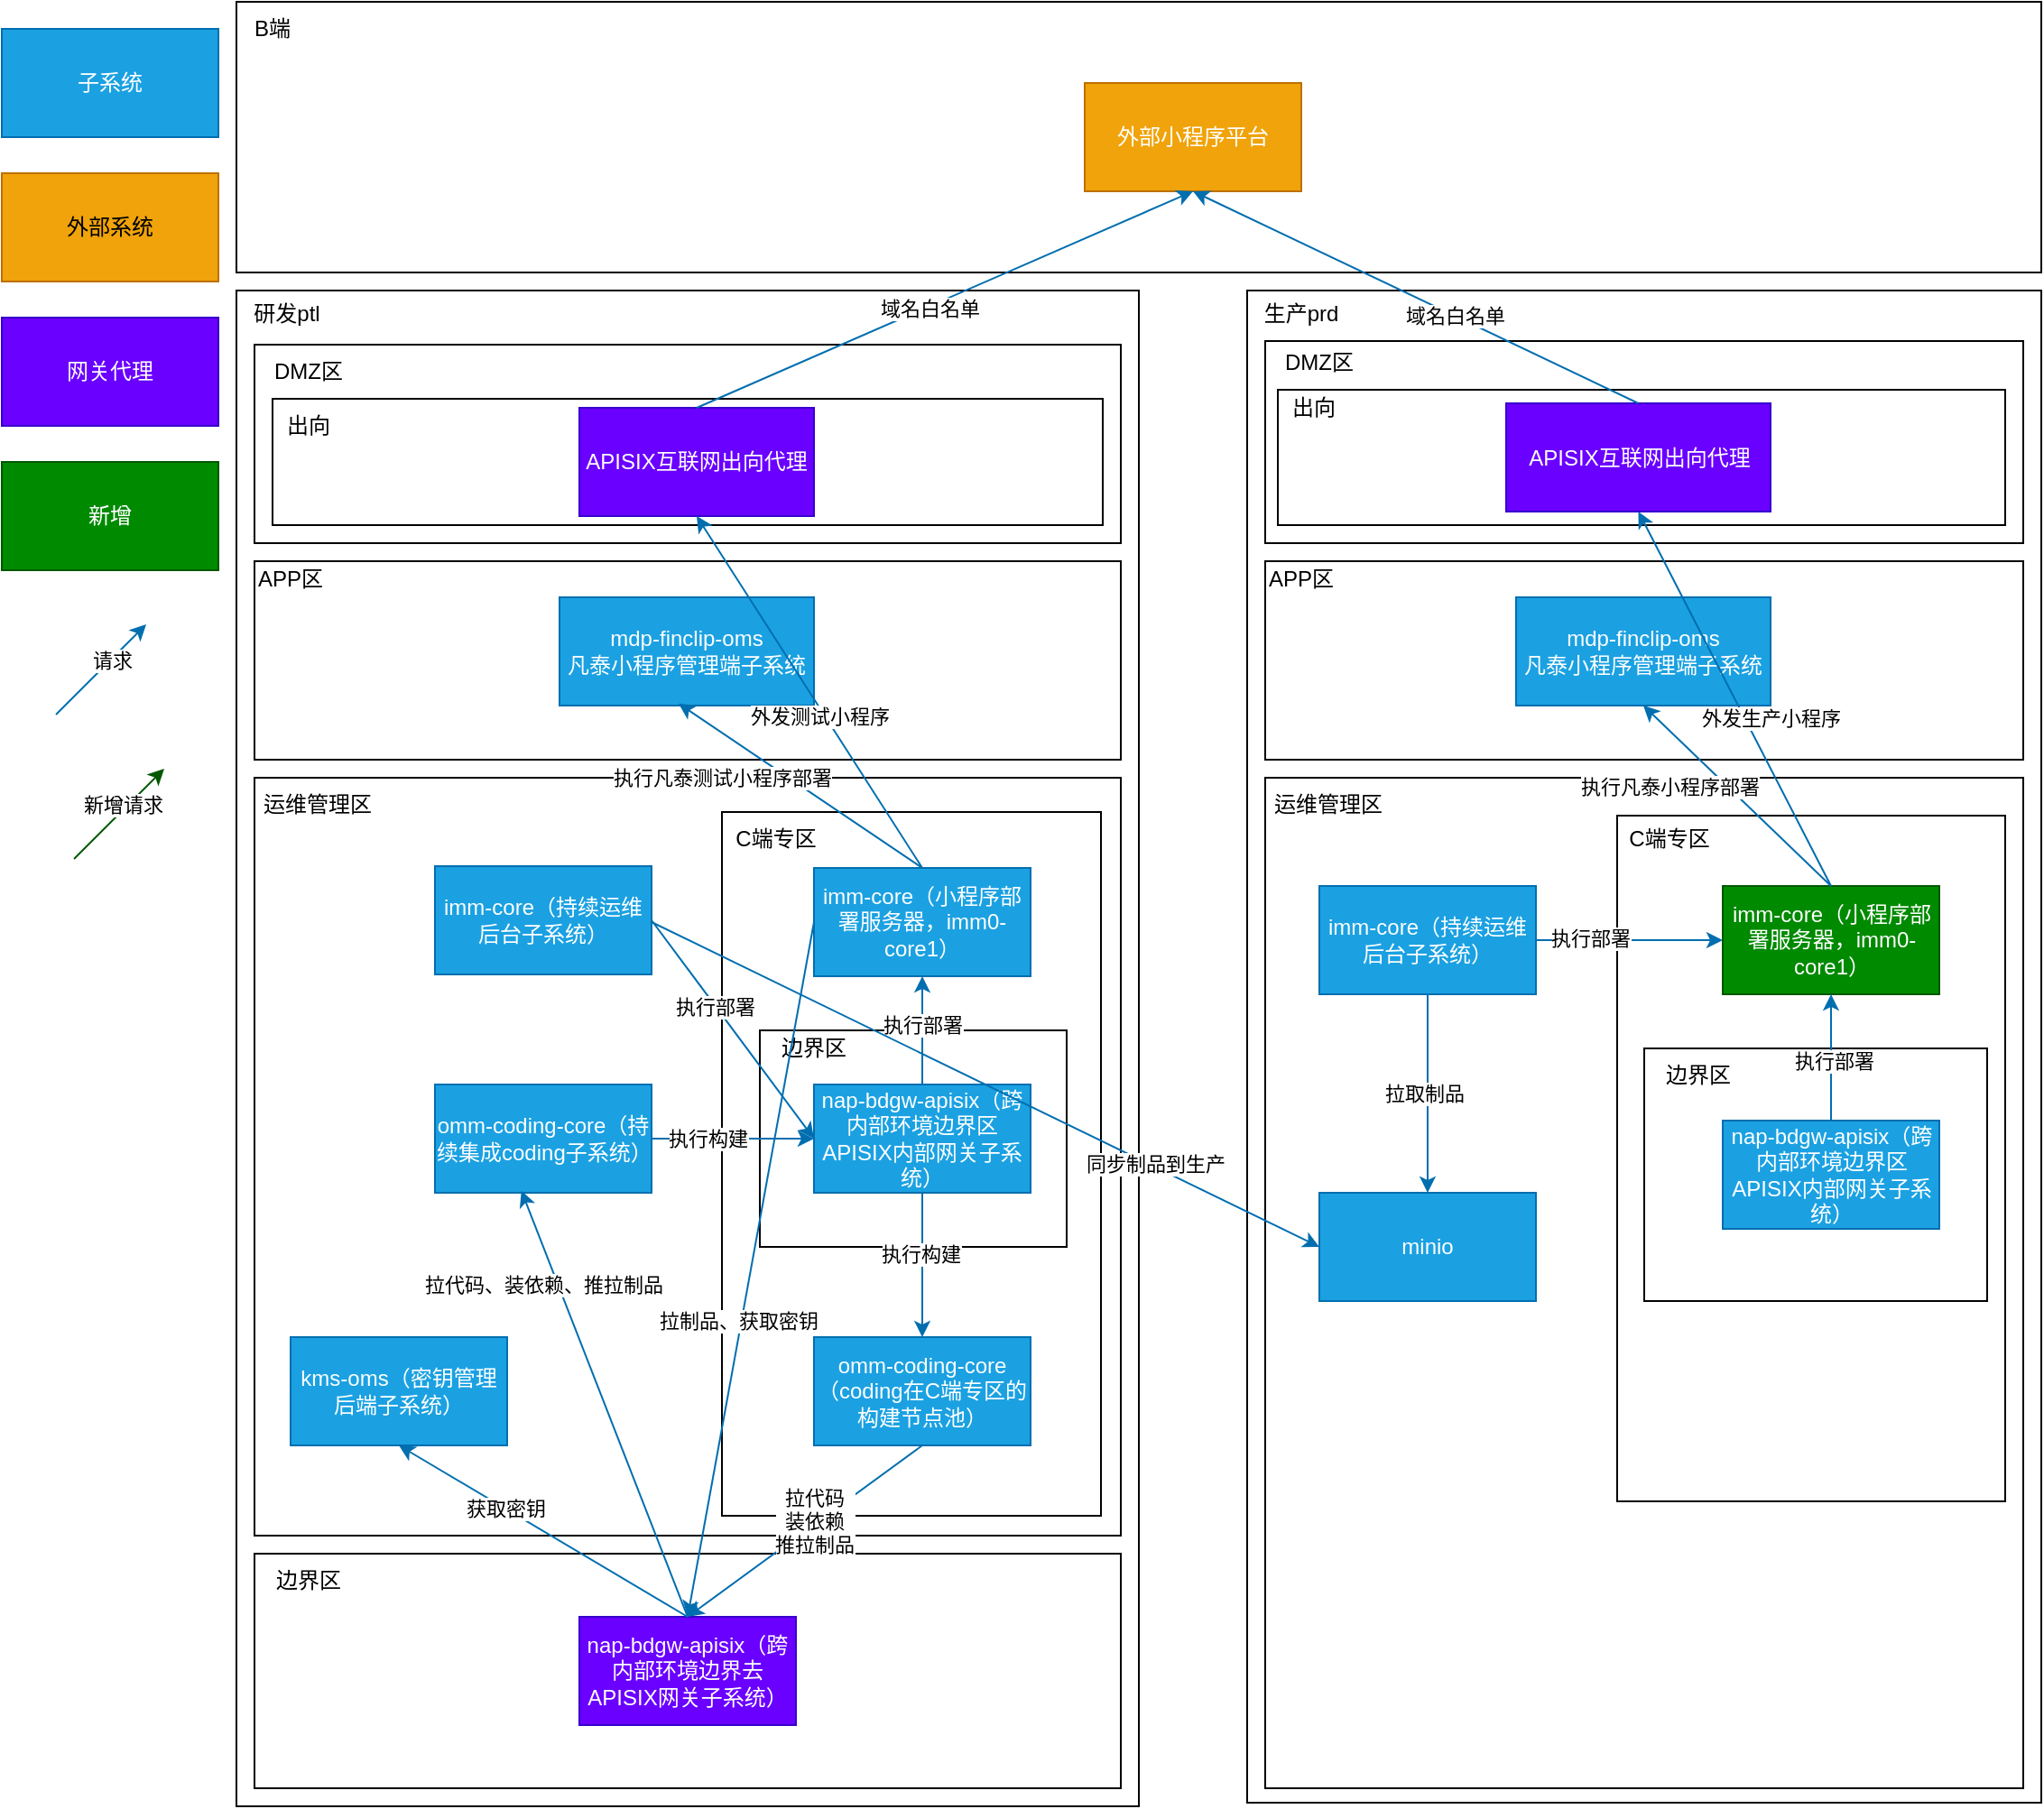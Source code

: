 <mxfile version="21.6.5" type="github">
  <diagram name="第 1 页" id="IvNa59Fz9F3UyReQX0pq">
    <mxGraphModel dx="1744" dy="2010" grid="1" gridSize="10" guides="1" tooltips="1" connect="1" arrows="1" fold="1" page="1" pageScale="1" pageWidth="827" pageHeight="1169" math="0" shadow="0">
      <root>
        <mxCell id="0" />
        <mxCell id="1" parent="0" />
        <mxCell id="60fHY_pFlaiAmWr8tQPw-19" value="" style="rounded=0;whiteSpace=wrap;html=1;" vertex="1" parent="1">
          <mxGeometry x="250" y="-130" width="500" height="840" as="geometry" />
        </mxCell>
        <mxCell id="60fHY_pFlaiAmWr8tQPw-1" value="" style="whiteSpace=wrap;html=1;" vertex="1" parent="1">
          <mxGeometry x="260" y="140" width="480" height="420" as="geometry" />
        </mxCell>
        <mxCell id="60fHY_pFlaiAmWr8tQPw-2" value="" style="rounded=0;whiteSpace=wrap;html=1;" vertex="1" parent="1">
          <mxGeometry x="320" y="600" width="120" height="60" as="geometry" />
        </mxCell>
        <mxCell id="60fHY_pFlaiAmWr8tQPw-3" value="运维管理区" style="text;html=1;strokeColor=none;fillColor=none;align=center;verticalAlign=middle;whiteSpace=wrap;rounded=0;" vertex="1" parent="1">
          <mxGeometry x="260" y="140" width="70" height="30" as="geometry" />
        </mxCell>
        <mxCell id="60fHY_pFlaiAmWr8tQPw-4" value="" style="rounded=0;whiteSpace=wrap;html=1;" vertex="1" parent="1">
          <mxGeometry x="260" y="570" width="480" height="130" as="geometry" />
        </mxCell>
        <mxCell id="60fHY_pFlaiAmWr8tQPw-5" value="边界区" style="text;html=1;strokeColor=none;fillColor=none;align=center;verticalAlign=middle;whiteSpace=wrap;rounded=0;" vertex="1" parent="1">
          <mxGeometry x="260" y="570" width="60" height="30" as="geometry" />
        </mxCell>
        <mxCell id="60fHY_pFlaiAmWr8tQPw-6" value="nap-bdgw-apisix（跨内部环境边界去APISIX网关子系统）" style="rounded=0;whiteSpace=wrap;html=1;fillColor=#6a00ff;fontColor=#ffffff;strokeColor=#3700CC;" vertex="1" parent="1">
          <mxGeometry x="440" y="605" width="120" height="60" as="geometry" />
        </mxCell>
        <mxCell id="60fHY_pFlaiAmWr8tQPw-7" value="kms-oms（密钥管理后端子系统）" style="rounded=0;whiteSpace=wrap;html=1;fillColor=#1ba1e2;fontColor=#ffffff;strokeColor=#006EAF;" vertex="1" parent="1">
          <mxGeometry x="280" y="450" width="120" height="60" as="geometry" />
        </mxCell>
        <mxCell id="60fHY_pFlaiAmWr8tQPw-8" value="omm-coding-core（持续集成coding子系统）" style="rounded=0;whiteSpace=wrap;html=1;fillColor=#1ba1e2;fontColor=#ffffff;strokeColor=#006EAF;" vertex="1" parent="1">
          <mxGeometry x="360" y="310" width="120" height="60" as="geometry" />
        </mxCell>
        <mxCell id="60fHY_pFlaiAmWr8tQPw-9" value="imm-core（持续运维后台子系统）" style="rounded=0;whiteSpace=wrap;html=1;fillColor=#1ba1e2;fontColor=#ffffff;strokeColor=#006EAF;" vertex="1" parent="1">
          <mxGeometry x="360" y="189" width="120" height="60" as="geometry" />
        </mxCell>
        <mxCell id="60fHY_pFlaiAmWr8tQPw-13" value="" style="rounded=0;whiteSpace=wrap;html=1;" vertex="1" parent="1">
          <mxGeometry x="519" y="159" width="210" height="390" as="geometry" />
        </mxCell>
        <mxCell id="60fHY_pFlaiAmWr8tQPw-10" value="imm-core（小程序部署服务器，imm0-core1）" style="rounded=0;whiteSpace=wrap;html=1;fillColor=#1ba1e2;fontColor=#ffffff;strokeColor=#006EAF;" vertex="1" parent="1">
          <mxGeometry x="570" y="190" width="120" height="60" as="geometry" />
        </mxCell>
        <mxCell id="60fHY_pFlaiAmWr8tQPw-12" value="omm-coding-core（coding在C端专区的构建节点池）" style="rounded=0;whiteSpace=wrap;html=1;fillColor=#1ba1e2;fontColor=#ffffff;strokeColor=#006EAF;" vertex="1" parent="1">
          <mxGeometry x="570" y="450" width="120" height="60" as="geometry" />
        </mxCell>
        <mxCell id="60fHY_pFlaiAmWr8tQPw-14" value="C端专区" style="text;html=1;strokeColor=none;fillColor=none;align=center;verticalAlign=middle;whiteSpace=wrap;rounded=0;" vertex="1" parent="1">
          <mxGeometry x="519" y="159" width="60" height="30" as="geometry" />
        </mxCell>
        <mxCell id="60fHY_pFlaiAmWr8tQPw-15" value="" style="rounded=0;whiteSpace=wrap;html=1;" vertex="1" parent="1">
          <mxGeometry x="260" y="-100" width="480" height="110" as="geometry" />
        </mxCell>
        <mxCell id="60fHY_pFlaiAmWr8tQPw-16" value="DMZ区" style="text;html=1;strokeColor=none;fillColor=none;align=center;verticalAlign=middle;whiteSpace=wrap;rounded=0;" vertex="1" parent="1">
          <mxGeometry x="260" y="-100" width="60" height="30" as="geometry" />
        </mxCell>
        <mxCell id="60fHY_pFlaiAmWr8tQPw-17" value="" style="rounded=0;whiteSpace=wrap;html=1;" vertex="1" parent="1">
          <mxGeometry x="270" y="-70" width="460" height="70" as="geometry" />
        </mxCell>
        <mxCell id="60fHY_pFlaiAmWr8tQPw-18" value="出向" style="text;html=1;strokeColor=none;fillColor=none;align=center;verticalAlign=middle;whiteSpace=wrap;rounded=0;" vertex="1" parent="1">
          <mxGeometry x="260" y="-70" width="60" height="30" as="geometry" />
        </mxCell>
        <mxCell id="60fHY_pFlaiAmWr8tQPw-20" value="研发ptl" style="text;html=1;strokeColor=none;fillColor=none;align=center;verticalAlign=middle;whiteSpace=wrap;rounded=0;" vertex="1" parent="1">
          <mxGeometry x="248" y="-132" width="60" height="30" as="geometry" />
        </mxCell>
        <mxCell id="60fHY_pFlaiAmWr8tQPw-21" value="" style="rounded=0;whiteSpace=wrap;html=1;" vertex="1" parent="1">
          <mxGeometry x="810" y="-130" width="440" height="838" as="geometry" />
        </mxCell>
        <mxCell id="60fHY_pFlaiAmWr8tQPw-22" value="生产prd" style="text;html=1;strokeColor=none;fillColor=none;align=center;verticalAlign=middle;whiteSpace=wrap;rounded=0;" vertex="1" parent="1">
          <mxGeometry x="810" y="-132" width="60" height="30" as="geometry" />
        </mxCell>
        <mxCell id="60fHY_pFlaiAmWr8tQPw-23" value="" style="rounded=0;whiteSpace=wrap;html=1;" vertex="1" parent="1">
          <mxGeometry x="820" y="-102" width="420" height="112" as="geometry" />
        </mxCell>
        <mxCell id="60fHY_pFlaiAmWr8tQPw-24" value="DMZ区" style="text;html=1;strokeColor=none;fillColor=none;align=center;verticalAlign=middle;whiteSpace=wrap;rounded=0;" vertex="1" parent="1">
          <mxGeometry x="820" y="-105" width="60" height="30" as="geometry" />
        </mxCell>
        <mxCell id="60fHY_pFlaiAmWr8tQPw-25" value="" style="rounded=0;whiteSpace=wrap;html=1;" vertex="1" parent="1">
          <mxGeometry x="827" y="-75" width="403" height="75" as="geometry" />
        </mxCell>
        <mxCell id="60fHY_pFlaiAmWr8tQPw-26" value="出向" style="text;html=1;strokeColor=none;fillColor=none;align=center;verticalAlign=middle;whiteSpace=wrap;rounded=0;" vertex="1" parent="1">
          <mxGeometry x="817" y="-80" width="60" height="30" as="geometry" />
        </mxCell>
        <mxCell id="60fHY_pFlaiAmWr8tQPw-27" value="APISIX互联网出向代理" style="rounded=0;whiteSpace=wrap;html=1;fillColor=#6a00ff;fontColor=#ffffff;strokeColor=#3700CC;" vertex="1" parent="1">
          <mxGeometry x="440" y="-65" width="130" height="60" as="geometry" />
        </mxCell>
        <mxCell id="60fHY_pFlaiAmWr8tQPw-28" value="APISIX互联网出向代理" style="rounded=0;whiteSpace=wrap;html=1;fillColor=#6a00ff;fontColor=#ffffff;strokeColor=#3700CC;" vertex="1" parent="1">
          <mxGeometry x="953.5" y="-67.5" width="146.5" height="60" as="geometry" />
        </mxCell>
        <mxCell id="60fHY_pFlaiAmWr8tQPw-29" value="" style="rounded=0;whiteSpace=wrap;html=1;" vertex="1" parent="1">
          <mxGeometry x="820" y="140" width="420" height="560" as="geometry" />
        </mxCell>
        <mxCell id="60fHY_pFlaiAmWr8tQPw-30" value="运维管理区" style="text;html=1;strokeColor=none;fillColor=none;align=center;verticalAlign=middle;whiteSpace=wrap;rounded=0;" vertex="1" parent="1">
          <mxGeometry x="820" y="140" width="70" height="30" as="geometry" />
        </mxCell>
        <mxCell id="60fHY_pFlaiAmWr8tQPw-31" value="" style="rounded=0;whiteSpace=wrap;html=1;" vertex="1" parent="1">
          <mxGeometry x="1015" y="161" width="215" height="380" as="geometry" />
        </mxCell>
        <mxCell id="60fHY_pFlaiAmWr8tQPw-32" value="C端专区" style="text;html=1;strokeColor=none;fillColor=none;align=center;verticalAlign=middle;whiteSpace=wrap;rounded=0;" vertex="1" parent="1">
          <mxGeometry x="1013.5" y="159" width="60" height="30" as="geometry" />
        </mxCell>
        <mxCell id="60fHY_pFlaiAmWr8tQPw-34" value="imm-core（小程序部署服务器，imm0-core1）" style="rounded=0;whiteSpace=wrap;html=1;fillColor=#008a00;fontColor=#ffffff;strokeColor=#005700;" vertex="1" parent="1">
          <mxGeometry x="1073.5" y="200" width="120" height="60" as="geometry" />
        </mxCell>
        <mxCell id="60fHY_pFlaiAmWr8tQPw-36" value="imm-core（持续运维后台子系统）" style="rounded=0;whiteSpace=wrap;html=1;fillColor=#1ba1e2;fontColor=#ffffff;strokeColor=#006EAF;" vertex="1" parent="1">
          <mxGeometry x="850" y="200" width="120" height="60" as="geometry" />
        </mxCell>
        <mxCell id="60fHY_pFlaiAmWr8tQPw-37" value="" style="rounded=0;whiteSpace=wrap;html=1;" vertex="1" parent="1">
          <mxGeometry x="260" y="20" width="480" height="110" as="geometry" />
        </mxCell>
        <mxCell id="60fHY_pFlaiAmWr8tQPw-38" value="APP区" style="text;html=1;strokeColor=none;fillColor=none;align=center;verticalAlign=middle;whiteSpace=wrap;rounded=0;" vertex="1" parent="1">
          <mxGeometry x="250" y="15" width="60" height="30" as="geometry" />
        </mxCell>
        <mxCell id="60fHY_pFlaiAmWr8tQPw-39" value="mdp-finclip-oms&lt;br&gt;凡泰小程序管理端子系统" style="rounded=0;whiteSpace=wrap;html=1;fillColor=#1ba1e2;fontColor=#ffffff;strokeColor=#006EAF;" vertex="1" parent="1">
          <mxGeometry x="429" y="40" width="141" height="60" as="geometry" />
        </mxCell>
        <mxCell id="60fHY_pFlaiAmWr8tQPw-40" value="" style="rounded=0;whiteSpace=wrap;html=1;" vertex="1" parent="1">
          <mxGeometry x="820" y="20" width="420" height="110" as="geometry" />
        </mxCell>
        <mxCell id="60fHY_pFlaiAmWr8tQPw-41" value="APP区" style="text;html=1;strokeColor=none;fillColor=none;align=center;verticalAlign=middle;whiteSpace=wrap;rounded=0;" vertex="1" parent="1">
          <mxGeometry x="810" y="15" width="60" height="30" as="geometry" />
        </mxCell>
        <mxCell id="60fHY_pFlaiAmWr8tQPw-42" value="mdp-finclip-oms&lt;br&gt;凡泰小程序管理端子系统" style="rounded=0;whiteSpace=wrap;html=1;fillColor=#1ba1e2;fontColor=#ffffff;strokeColor=#006EAF;" vertex="1" parent="1">
          <mxGeometry x="959" y="40" width="141" height="60" as="geometry" />
        </mxCell>
        <mxCell id="60fHY_pFlaiAmWr8tQPw-43" value="" style="rounded=0;whiteSpace=wrap;html=1;" vertex="1" parent="1">
          <mxGeometry x="250" y="-290" width="1000" height="150" as="geometry" />
        </mxCell>
        <mxCell id="60fHY_pFlaiAmWr8tQPw-44" value="B端" style="text;html=1;strokeColor=none;fillColor=none;align=center;verticalAlign=middle;whiteSpace=wrap;rounded=0;" vertex="1" parent="1">
          <mxGeometry x="240" y="-290" width="60" height="30" as="geometry" />
        </mxCell>
        <mxCell id="60fHY_pFlaiAmWr8tQPw-45" value="外部小程序平台" style="rounded=0;whiteSpace=wrap;html=1;fillColor=#f0a30a;fontColor=#FFFFFF;strokeColor=#BD7000;" vertex="1" parent="1">
          <mxGeometry x="720" y="-245" width="120" height="60" as="geometry" />
        </mxCell>
        <mxCell id="60fHY_pFlaiAmWr8tQPw-46" value="" style="endArrow=classic;html=1;rounded=0;exitX=0.5;exitY=0;exitDx=0;exitDy=0;entryX=0.5;entryY=1;entryDx=0;entryDy=0;fillColor=#1ba1e2;strokeColor=#006EAF;" edge="1" parent="1" source="60fHY_pFlaiAmWr8tQPw-6" target="60fHY_pFlaiAmWr8tQPw-7">
          <mxGeometry width="50" height="50" relative="1" as="geometry">
            <mxPoint x="630" y="390" as="sourcePoint" />
            <mxPoint x="680" y="340" as="targetPoint" />
          </mxGeometry>
        </mxCell>
        <mxCell id="60fHY_pFlaiAmWr8tQPw-72" value="获取密钥" style="edgeLabel;html=1;align=center;verticalAlign=middle;resizable=0;points=[];" vertex="1" connectable="0" parent="60fHY_pFlaiAmWr8tQPw-46">
          <mxGeometry x="0.264" relative="1" as="geometry">
            <mxPoint as="offset" />
          </mxGeometry>
        </mxCell>
        <mxCell id="60fHY_pFlaiAmWr8tQPw-47" value="" style="endArrow=classic;html=1;rounded=0;exitX=0.5;exitY=0;exitDx=0;exitDy=0;entryX=0.399;entryY=0.981;entryDx=0;entryDy=0;fillColor=#1ba1e2;strokeColor=#006EAF;entryPerimeter=0;" edge="1" parent="1" source="60fHY_pFlaiAmWr8tQPw-6" target="60fHY_pFlaiAmWr8tQPw-8">
          <mxGeometry width="50" height="50" relative="1" as="geometry">
            <mxPoint x="510" y="615" as="sourcePoint" />
            <mxPoint x="350" y="520" as="targetPoint" />
          </mxGeometry>
        </mxCell>
        <mxCell id="60fHY_pFlaiAmWr8tQPw-73" value="拉代码、装依赖、推拉制品" style="edgeLabel;html=1;align=center;verticalAlign=middle;resizable=0;points=[];" vertex="1" connectable="0" parent="60fHY_pFlaiAmWr8tQPw-47">
          <mxGeometry x="0.724" y="3" relative="1" as="geometry">
            <mxPoint x="2" y="18" as="offset" />
          </mxGeometry>
        </mxCell>
        <mxCell id="60fHY_pFlaiAmWr8tQPw-48" value="" style="endArrow=classic;html=1;rounded=0;exitX=0.5;exitY=1;exitDx=0;exitDy=0;fillColor=#1ba1e2;strokeColor=#006EAF;entryX=0.5;entryY=0;entryDx=0;entryDy=0;" edge="1" parent="1" source="60fHY_pFlaiAmWr8tQPw-12" target="60fHY_pFlaiAmWr8tQPw-6">
          <mxGeometry width="50" height="50" relative="1" as="geometry">
            <mxPoint x="510" y="615" as="sourcePoint" />
            <mxPoint x="500" y="600" as="targetPoint" />
          </mxGeometry>
        </mxCell>
        <mxCell id="60fHY_pFlaiAmWr8tQPw-75" value="拉代码&lt;br&gt;装依赖&lt;br&gt;推拉制品" style="edgeLabel;html=1;align=center;verticalAlign=middle;resizable=0;points=[];" vertex="1" connectable="0" parent="60fHY_pFlaiAmWr8tQPw-48">
          <mxGeometry x="-0.092" y="-2" relative="1" as="geometry">
            <mxPoint as="offset" />
          </mxGeometry>
        </mxCell>
        <mxCell id="60fHY_pFlaiAmWr8tQPw-50" value="" style="rounded=0;whiteSpace=wrap;html=1;" vertex="1" parent="1">
          <mxGeometry x="540" y="280" width="170" height="120" as="geometry" />
        </mxCell>
        <mxCell id="60fHY_pFlaiAmWr8tQPw-11" value="nap-bdgw-apisix（跨内部环境边界区APISIX内部网关子系统）" style="rounded=0;whiteSpace=wrap;html=1;fillColor=#1ba1e2;fontColor=#ffffff;strokeColor=#006EAF;" vertex="1" parent="1">
          <mxGeometry x="570" y="310" width="120" height="60" as="geometry" />
        </mxCell>
        <mxCell id="60fHY_pFlaiAmWr8tQPw-51" value="边界区" style="text;html=1;strokeColor=none;fillColor=none;align=center;verticalAlign=middle;whiteSpace=wrap;rounded=0;" vertex="1" parent="1">
          <mxGeometry x="540" y="275" width="60" height="30" as="geometry" />
        </mxCell>
        <mxCell id="60fHY_pFlaiAmWr8tQPw-52" value="" style="endArrow=classic;html=1;rounded=0;exitX=0.5;exitY=1;exitDx=0;exitDy=0;fillColor=#1ba1e2;strokeColor=#006EAF;" edge="1" parent="1" source="60fHY_pFlaiAmWr8tQPw-11" target="60fHY_pFlaiAmWr8tQPw-12">
          <mxGeometry width="50" height="50" relative="1" as="geometry">
            <mxPoint x="640" y="520" as="sourcePoint" />
            <mxPoint x="510" y="615" as="targetPoint" />
          </mxGeometry>
        </mxCell>
        <mxCell id="60fHY_pFlaiAmWr8tQPw-76" value="执行构建" style="edgeLabel;html=1;align=center;verticalAlign=middle;resizable=0;points=[];" vertex="1" connectable="0" parent="60fHY_pFlaiAmWr8tQPw-52">
          <mxGeometry x="-0.166" y="-1" relative="1" as="geometry">
            <mxPoint as="offset" />
          </mxGeometry>
        </mxCell>
        <mxCell id="60fHY_pFlaiAmWr8tQPw-53" value="" style="endArrow=classic;html=1;rounded=0;exitX=0.5;exitY=0;exitDx=0;exitDy=0;fillColor=#1ba1e2;strokeColor=#006EAF;entryX=0.5;entryY=1;entryDx=0;entryDy=0;" edge="1" parent="1" source="60fHY_pFlaiAmWr8tQPw-11" target="60fHY_pFlaiAmWr8tQPw-10">
          <mxGeometry width="50" height="50" relative="1" as="geometry">
            <mxPoint x="640" y="380" as="sourcePoint" />
            <mxPoint x="640" y="460" as="targetPoint" />
          </mxGeometry>
        </mxCell>
        <mxCell id="60fHY_pFlaiAmWr8tQPw-83" value="执行部署" style="edgeLabel;html=1;align=center;verticalAlign=middle;resizable=0;points=[];" vertex="1" connectable="0" parent="60fHY_pFlaiAmWr8tQPw-53">
          <mxGeometry x="0.123" relative="1" as="geometry">
            <mxPoint as="offset" />
          </mxGeometry>
        </mxCell>
        <mxCell id="60fHY_pFlaiAmWr8tQPw-54" value="" style="endArrow=classic;html=1;rounded=0;exitX=0;exitY=0.5;exitDx=0;exitDy=0;fillColor=#1ba1e2;strokeColor=#006EAF;entryX=0.5;entryY=0;entryDx=0;entryDy=0;" edge="1" parent="1" source="60fHY_pFlaiAmWr8tQPw-10" target="60fHY_pFlaiAmWr8tQPw-6">
          <mxGeometry width="50" height="50" relative="1" as="geometry">
            <mxPoint x="640" y="320" as="sourcePoint" />
            <mxPoint x="640" y="260" as="targetPoint" />
          </mxGeometry>
        </mxCell>
        <mxCell id="60fHY_pFlaiAmWr8tQPw-74" value="拉制品、获取密钥" style="edgeLabel;html=1;align=center;verticalAlign=middle;resizable=0;points=[];" vertex="1" connectable="0" parent="60fHY_pFlaiAmWr8tQPw-54">
          <mxGeometry x="0.223" y="1" relative="1" as="geometry">
            <mxPoint y="-15" as="offset" />
          </mxGeometry>
        </mxCell>
        <mxCell id="60fHY_pFlaiAmWr8tQPw-55" value="" style="endArrow=classic;html=1;rounded=0;exitX=1;exitY=0.5;exitDx=0;exitDy=0;fillColor=#1ba1e2;strokeColor=#006EAF;entryX=0;entryY=0.5;entryDx=0;entryDy=0;" edge="1" parent="1" source="60fHY_pFlaiAmWr8tQPw-9" target="60fHY_pFlaiAmWr8tQPw-11">
          <mxGeometry width="50" height="50" relative="1" as="geometry">
            <mxPoint x="580" y="230" as="sourcePoint" />
            <mxPoint x="510" y="615" as="targetPoint" />
          </mxGeometry>
        </mxCell>
        <mxCell id="60fHY_pFlaiAmWr8tQPw-78" value="执行部署" style="edgeLabel;html=1;align=center;verticalAlign=middle;resizable=0;points=[];" vertex="1" connectable="0" parent="60fHY_pFlaiAmWr8tQPw-55">
          <mxGeometry x="-0.216" y="-1" relative="1" as="geometry">
            <mxPoint as="offset" />
          </mxGeometry>
        </mxCell>
        <mxCell id="60fHY_pFlaiAmWr8tQPw-56" value="" style="endArrow=classic;html=1;rounded=0;exitX=1;exitY=0.5;exitDx=0;exitDy=0;fillColor=#1ba1e2;strokeColor=#006EAF;entryX=0;entryY=0.5;entryDx=0;entryDy=0;" edge="1" parent="1" source="60fHY_pFlaiAmWr8tQPw-8" target="60fHY_pFlaiAmWr8tQPw-11">
          <mxGeometry width="50" height="50" relative="1" as="geometry">
            <mxPoint x="490" y="229" as="sourcePoint" />
            <mxPoint x="580" y="350" as="targetPoint" />
          </mxGeometry>
        </mxCell>
        <mxCell id="60fHY_pFlaiAmWr8tQPw-77" value="执行构建" style="edgeLabel;html=1;align=center;verticalAlign=middle;resizable=0;points=[];" vertex="1" connectable="0" parent="60fHY_pFlaiAmWr8tQPw-56">
          <mxGeometry x="-0.571" y="-2" relative="1" as="geometry">
            <mxPoint x="11" y="-2" as="offset" />
          </mxGeometry>
        </mxCell>
        <mxCell id="60fHY_pFlaiAmWr8tQPw-57" value="" style="endArrow=classic;html=1;rounded=0;exitX=0.5;exitY=0;exitDx=0;exitDy=0;fillColor=#1ba1e2;strokeColor=#006EAF;entryX=0.5;entryY=1;entryDx=0;entryDy=0;" edge="1" parent="1" source="60fHY_pFlaiAmWr8tQPw-10" target="60fHY_pFlaiAmWr8tQPw-27">
          <mxGeometry width="50" height="50" relative="1" as="geometry">
            <mxPoint x="490" y="350" as="sourcePoint" />
            <mxPoint x="580" y="350" as="targetPoint" />
          </mxGeometry>
        </mxCell>
        <mxCell id="60fHY_pFlaiAmWr8tQPw-81" value="外发测试小程序" style="edgeLabel;html=1;align=center;verticalAlign=middle;resizable=0;points=[];" vertex="1" connectable="0" parent="60fHY_pFlaiAmWr8tQPw-57">
          <mxGeometry x="-0.132" y="3" relative="1" as="geometry">
            <mxPoint y="-1" as="offset" />
          </mxGeometry>
        </mxCell>
        <mxCell id="60fHY_pFlaiAmWr8tQPw-59" value="" style="endArrow=classic;html=1;rounded=0;exitX=0.5;exitY=0;exitDx=0;exitDy=0;fillColor=#1ba1e2;strokeColor=#006EAF;entryX=0.5;entryY=1;entryDx=0;entryDy=0;" edge="1" parent="1" source="60fHY_pFlaiAmWr8tQPw-27" target="60fHY_pFlaiAmWr8tQPw-45">
          <mxGeometry width="50" height="50" relative="1" as="geometry">
            <mxPoint x="640" y="200" as="sourcePoint" />
            <mxPoint x="515" y="5" as="targetPoint" />
          </mxGeometry>
        </mxCell>
        <mxCell id="60fHY_pFlaiAmWr8tQPw-85" value="域名白名单" style="edgeLabel;html=1;align=center;verticalAlign=middle;resizable=0;points=[];" vertex="1" connectable="0" parent="60fHY_pFlaiAmWr8tQPw-59">
          <mxGeometry x="-0.062" y="-1" relative="1" as="geometry">
            <mxPoint as="offset" />
          </mxGeometry>
        </mxCell>
        <mxCell id="60fHY_pFlaiAmWr8tQPw-60" value="" style="endArrow=classic;html=1;rounded=0;exitX=0.5;exitY=0;exitDx=0;exitDy=0;fillColor=#1ba1e2;strokeColor=#006EAF;entryX=0.468;entryY=0.981;entryDx=0;entryDy=0;entryPerimeter=0;" edge="1" parent="1" source="60fHY_pFlaiAmWr8tQPw-10" target="60fHY_pFlaiAmWr8tQPw-39">
          <mxGeometry width="50" height="50" relative="1" as="geometry">
            <mxPoint x="640" y="200" as="sourcePoint" />
            <mxPoint x="515" y="5" as="targetPoint" />
          </mxGeometry>
        </mxCell>
        <mxCell id="60fHY_pFlaiAmWr8tQPw-84" value="执行凡泰测试小程序部署" style="edgeLabel;html=1;align=center;verticalAlign=middle;resizable=0;points=[];" vertex="1" connectable="0" parent="60fHY_pFlaiAmWr8tQPw-60">
          <mxGeometry x="-0.028" y="-1" relative="1" as="geometry">
            <mxPoint x="-46" y="-5" as="offset" />
          </mxGeometry>
        </mxCell>
        <mxCell id="60fHY_pFlaiAmWr8tQPw-61" value="" style="endArrow=classic;html=1;rounded=0;exitX=0.5;exitY=0;exitDx=0;exitDy=0;fillColor=#1ba1e2;strokeColor=#006EAF;entryX=0.5;entryY=1;entryDx=0;entryDy=0;" edge="1" parent="1" source="60fHY_pFlaiAmWr8tQPw-28" target="60fHY_pFlaiAmWr8tQPw-45">
          <mxGeometry width="50" height="50" relative="1" as="geometry">
            <mxPoint x="515" y="-55" as="sourcePoint" />
            <mxPoint x="760" y="-175" as="targetPoint" />
          </mxGeometry>
        </mxCell>
        <mxCell id="60fHY_pFlaiAmWr8tQPw-86" value="域名白名单" style="edgeLabel;html=1;align=center;verticalAlign=middle;resizable=0;points=[];" vertex="1" connectable="0" parent="60fHY_pFlaiAmWr8tQPw-61">
          <mxGeometry x="-0.17" relative="1" as="geometry">
            <mxPoint as="offset" />
          </mxGeometry>
        </mxCell>
        <mxCell id="60fHY_pFlaiAmWr8tQPw-62" value="" style="endArrow=classic;html=1;rounded=0;exitX=0.5;exitY=0;exitDx=0;exitDy=0;fillColor=#1ba1e2;strokeColor=#006EAF;entryX=0.5;entryY=1;entryDx=0;entryDy=0;" edge="1" parent="1" source="60fHY_pFlaiAmWr8tQPw-34" target="60fHY_pFlaiAmWr8tQPw-42">
          <mxGeometry width="50" height="50" relative="1" as="geometry">
            <mxPoint x="1037" y="-58" as="sourcePoint" />
            <mxPoint x="760" y="-175" as="targetPoint" />
          </mxGeometry>
        </mxCell>
        <mxCell id="60fHY_pFlaiAmWr8tQPw-90" value="执行凡泰小程序部署" style="edgeLabel;html=1;align=center;verticalAlign=middle;resizable=0;points=[];" vertex="1" connectable="0" parent="60fHY_pFlaiAmWr8tQPw-62">
          <mxGeometry x="0.119" y="1" relative="1" as="geometry">
            <mxPoint x="-31" as="offset" />
          </mxGeometry>
        </mxCell>
        <mxCell id="60fHY_pFlaiAmWr8tQPw-63" value="" style="endArrow=classic;html=1;rounded=0;fillColor=#1ba1e2;strokeColor=#006EAF;entryX=0.5;entryY=1;entryDx=0;entryDy=0;exitX=0.5;exitY=0;exitDx=0;exitDy=0;" edge="1" parent="1" source="60fHY_pFlaiAmWr8tQPw-34" target="60fHY_pFlaiAmWr8tQPw-28">
          <mxGeometry width="50" height="50" relative="1" as="geometry">
            <mxPoint x="1540" y="150" as="sourcePoint" />
            <mxPoint x="1040" y="110" as="targetPoint" />
          </mxGeometry>
        </mxCell>
        <mxCell id="60fHY_pFlaiAmWr8tQPw-89" value="外发生产小程序" style="edgeLabel;html=1;align=center;verticalAlign=middle;resizable=0;points=[];" vertex="1" connectable="0" parent="60fHY_pFlaiAmWr8tQPw-63">
          <mxGeometry x="-0.106" relative="1" as="geometry">
            <mxPoint x="14" as="offset" />
          </mxGeometry>
        </mxCell>
        <mxCell id="60fHY_pFlaiAmWr8tQPw-64" value="" style="endArrow=classic;html=1;rounded=0;fillColor=#1ba1e2;strokeColor=#006EAF;entryX=0;entryY=0.5;entryDx=0;entryDy=0;exitX=1;exitY=0.5;exitDx=0;exitDy=0;" edge="1" parent="1" source="60fHY_pFlaiAmWr8tQPw-36" target="60fHY_pFlaiAmWr8tQPw-34">
          <mxGeometry width="50" height="50" relative="1" as="geometry">
            <mxPoint x="1144" y="210" as="sourcePoint" />
            <mxPoint x="1037" y="3" as="targetPoint" />
          </mxGeometry>
        </mxCell>
        <mxCell id="60fHY_pFlaiAmWr8tQPw-88" value="执行部署" style="edgeLabel;html=1;align=center;verticalAlign=middle;resizable=0;points=[];" vertex="1" connectable="0" parent="60fHY_pFlaiAmWr8tQPw-64">
          <mxGeometry x="-0.423" y="1" relative="1" as="geometry">
            <mxPoint as="offset" />
          </mxGeometry>
        </mxCell>
        <mxCell id="60fHY_pFlaiAmWr8tQPw-65" value="" style="rounded=0;whiteSpace=wrap;html=1;" vertex="1" parent="1">
          <mxGeometry x="1030" y="290" width="190" height="140" as="geometry" />
        </mxCell>
        <mxCell id="60fHY_pFlaiAmWr8tQPw-66" value="边界区" style="text;html=1;strokeColor=none;fillColor=none;align=center;verticalAlign=middle;whiteSpace=wrap;rounded=0;" vertex="1" parent="1">
          <mxGeometry x="1030" y="290" width="60" height="30" as="geometry" />
        </mxCell>
        <mxCell id="60fHY_pFlaiAmWr8tQPw-67" value="nap-bdgw-apisix（跨内部环境边界区APISIX内部网关子系统）" style="rounded=0;whiteSpace=wrap;html=1;fillColor=#1ba1e2;fontColor=#ffffff;strokeColor=#006EAF;" vertex="1" parent="1">
          <mxGeometry x="1073.5" y="330" width="120" height="60" as="geometry" />
        </mxCell>
        <mxCell id="60fHY_pFlaiAmWr8tQPw-68" value="" style="endArrow=classic;html=1;rounded=0;exitX=0.5;exitY=0;exitDx=0;exitDy=0;fillColor=#1ba1e2;strokeColor=#006EAF;entryX=0.5;entryY=1;entryDx=0;entryDy=0;" edge="1" parent="1" source="60fHY_pFlaiAmWr8tQPw-67" target="60fHY_pFlaiAmWr8tQPw-34">
          <mxGeometry width="50" height="50" relative="1" as="geometry">
            <mxPoint x="640" y="320" as="sourcePoint" />
            <mxPoint x="640" y="260" as="targetPoint" />
          </mxGeometry>
        </mxCell>
        <mxCell id="60fHY_pFlaiAmWr8tQPw-87" value="执行部署" style="edgeLabel;html=1;align=center;verticalAlign=middle;resizable=0;points=[];" vertex="1" connectable="0" parent="60fHY_pFlaiAmWr8tQPw-68">
          <mxGeometry x="-0.052" y="-1" relative="1" as="geometry">
            <mxPoint as="offset" />
          </mxGeometry>
        </mxCell>
        <mxCell id="60fHY_pFlaiAmWr8tQPw-69" value="minio" style="rounded=0;whiteSpace=wrap;html=1;fillColor=#1ba1e2;fontColor=#ffffff;strokeColor=#006EAF;" vertex="1" parent="1">
          <mxGeometry x="850" y="370" width="120" height="60" as="geometry" />
        </mxCell>
        <mxCell id="60fHY_pFlaiAmWr8tQPw-70" value="" style="endArrow=classic;html=1;rounded=0;entryX=0;entryY=0.5;entryDx=0;entryDy=0;fillColor=#1ba1e2;strokeColor=#006EAF;" edge="1" parent="1" target="60fHY_pFlaiAmWr8tQPw-69">
          <mxGeometry width="50" height="50" relative="1" as="geometry">
            <mxPoint x="480" y="220" as="sourcePoint" />
            <mxPoint x="730" y="340" as="targetPoint" />
          </mxGeometry>
        </mxCell>
        <mxCell id="60fHY_pFlaiAmWr8tQPw-79" value="同步制品到生产" style="edgeLabel;html=1;align=center;verticalAlign=middle;resizable=0;points=[];" vertex="1" connectable="0" parent="60fHY_pFlaiAmWr8tQPw-70">
          <mxGeometry x="-0.287" y="3" relative="1" as="geometry">
            <mxPoint x="146" y="72" as="offset" />
          </mxGeometry>
        </mxCell>
        <mxCell id="60fHY_pFlaiAmWr8tQPw-71" value="" style="endArrow=classic;html=1;rounded=0;fillColor=#1ba1e2;strokeColor=#006EAF;entryX=0.5;entryY=0;entryDx=0;entryDy=0;exitX=0.5;exitY=1;exitDx=0;exitDy=0;" edge="1" parent="1" source="60fHY_pFlaiAmWr8tQPw-36" target="60fHY_pFlaiAmWr8tQPw-69">
          <mxGeometry width="50" height="50" relative="1" as="geometry">
            <mxPoint x="1370" y="360" as="sourcePoint" />
            <mxPoint x="1084" y="240" as="targetPoint" />
          </mxGeometry>
        </mxCell>
        <mxCell id="60fHY_pFlaiAmWr8tQPw-80" value="拉取制品" style="edgeLabel;html=1;align=center;verticalAlign=middle;resizable=0;points=[];" vertex="1" connectable="0" parent="60fHY_pFlaiAmWr8tQPw-71">
          <mxGeometry x="0.003" y="-2" relative="1" as="geometry">
            <mxPoint as="offset" />
          </mxGeometry>
        </mxCell>
        <mxCell id="60fHY_pFlaiAmWr8tQPw-91" value="子系统" style="rounded=0;whiteSpace=wrap;html=1;fillColor=#1ba1e2;fontColor=#ffffff;strokeColor=#006EAF;" vertex="1" parent="1">
          <mxGeometry x="120" y="-275" width="120" height="60" as="geometry" />
        </mxCell>
        <mxCell id="60fHY_pFlaiAmWr8tQPw-92" value="外部系统" style="rounded=0;whiteSpace=wrap;html=1;fillColor=#f0a30a;fontColor=#000000;strokeColor=#BD7000;" vertex="1" parent="1">
          <mxGeometry x="120" y="-195" width="120" height="60" as="geometry" />
        </mxCell>
        <mxCell id="60fHY_pFlaiAmWr8tQPw-93" value="网关代理" style="rounded=0;whiteSpace=wrap;html=1;fillColor=#6a00ff;fontColor=#ffffff;strokeColor=#3700CC;" vertex="1" parent="1">
          <mxGeometry x="120" y="-115" width="120" height="60" as="geometry" />
        </mxCell>
        <mxCell id="60fHY_pFlaiAmWr8tQPw-94" value="新增" style="rounded=0;whiteSpace=wrap;html=1;fillColor=#008a00;fontColor=#ffffff;strokeColor=#005700;" vertex="1" parent="1">
          <mxGeometry x="120" y="-35.0" width="120" height="60" as="geometry" />
        </mxCell>
        <mxCell id="60fHY_pFlaiAmWr8tQPw-95" value="" style="endArrow=classic;html=1;rounded=0;fillColor=#1ba1e2;strokeColor=#006EAF;" edge="1" parent="1">
          <mxGeometry width="50" height="50" relative="1" as="geometry">
            <mxPoint x="150" y="105.0" as="sourcePoint" />
            <mxPoint x="200" y="55.0" as="targetPoint" />
          </mxGeometry>
        </mxCell>
        <mxCell id="60fHY_pFlaiAmWr8tQPw-96" value="请求" style="edgeLabel;html=1;align=center;verticalAlign=middle;resizable=0;points=[];" vertex="1" connectable="0" parent="60fHY_pFlaiAmWr8tQPw-95">
          <mxGeometry x="-0.137" y="10" relative="1" as="geometry">
            <mxPoint x="16" y="-2" as="offset" />
          </mxGeometry>
        </mxCell>
        <mxCell id="60fHY_pFlaiAmWr8tQPw-97" value="" style="endArrow=classic;html=1;rounded=0;fillColor=#008a00;strokeColor=#005700;" edge="1" parent="1">
          <mxGeometry width="50" height="50" relative="1" as="geometry">
            <mxPoint x="160" y="185.0" as="sourcePoint" />
            <mxPoint x="210" y="135.0" as="targetPoint" />
          </mxGeometry>
        </mxCell>
        <mxCell id="60fHY_pFlaiAmWr8tQPw-98" value="新增请求" style="edgeLabel;html=1;align=center;verticalAlign=middle;resizable=0;points=[];" vertex="1" connectable="0" parent="60fHY_pFlaiAmWr8tQPw-97">
          <mxGeometry x="-0.137" y="-6" relative="1" as="geometry">
            <mxPoint x="1" y="-13" as="offset" />
          </mxGeometry>
        </mxCell>
      </root>
    </mxGraphModel>
  </diagram>
</mxfile>
